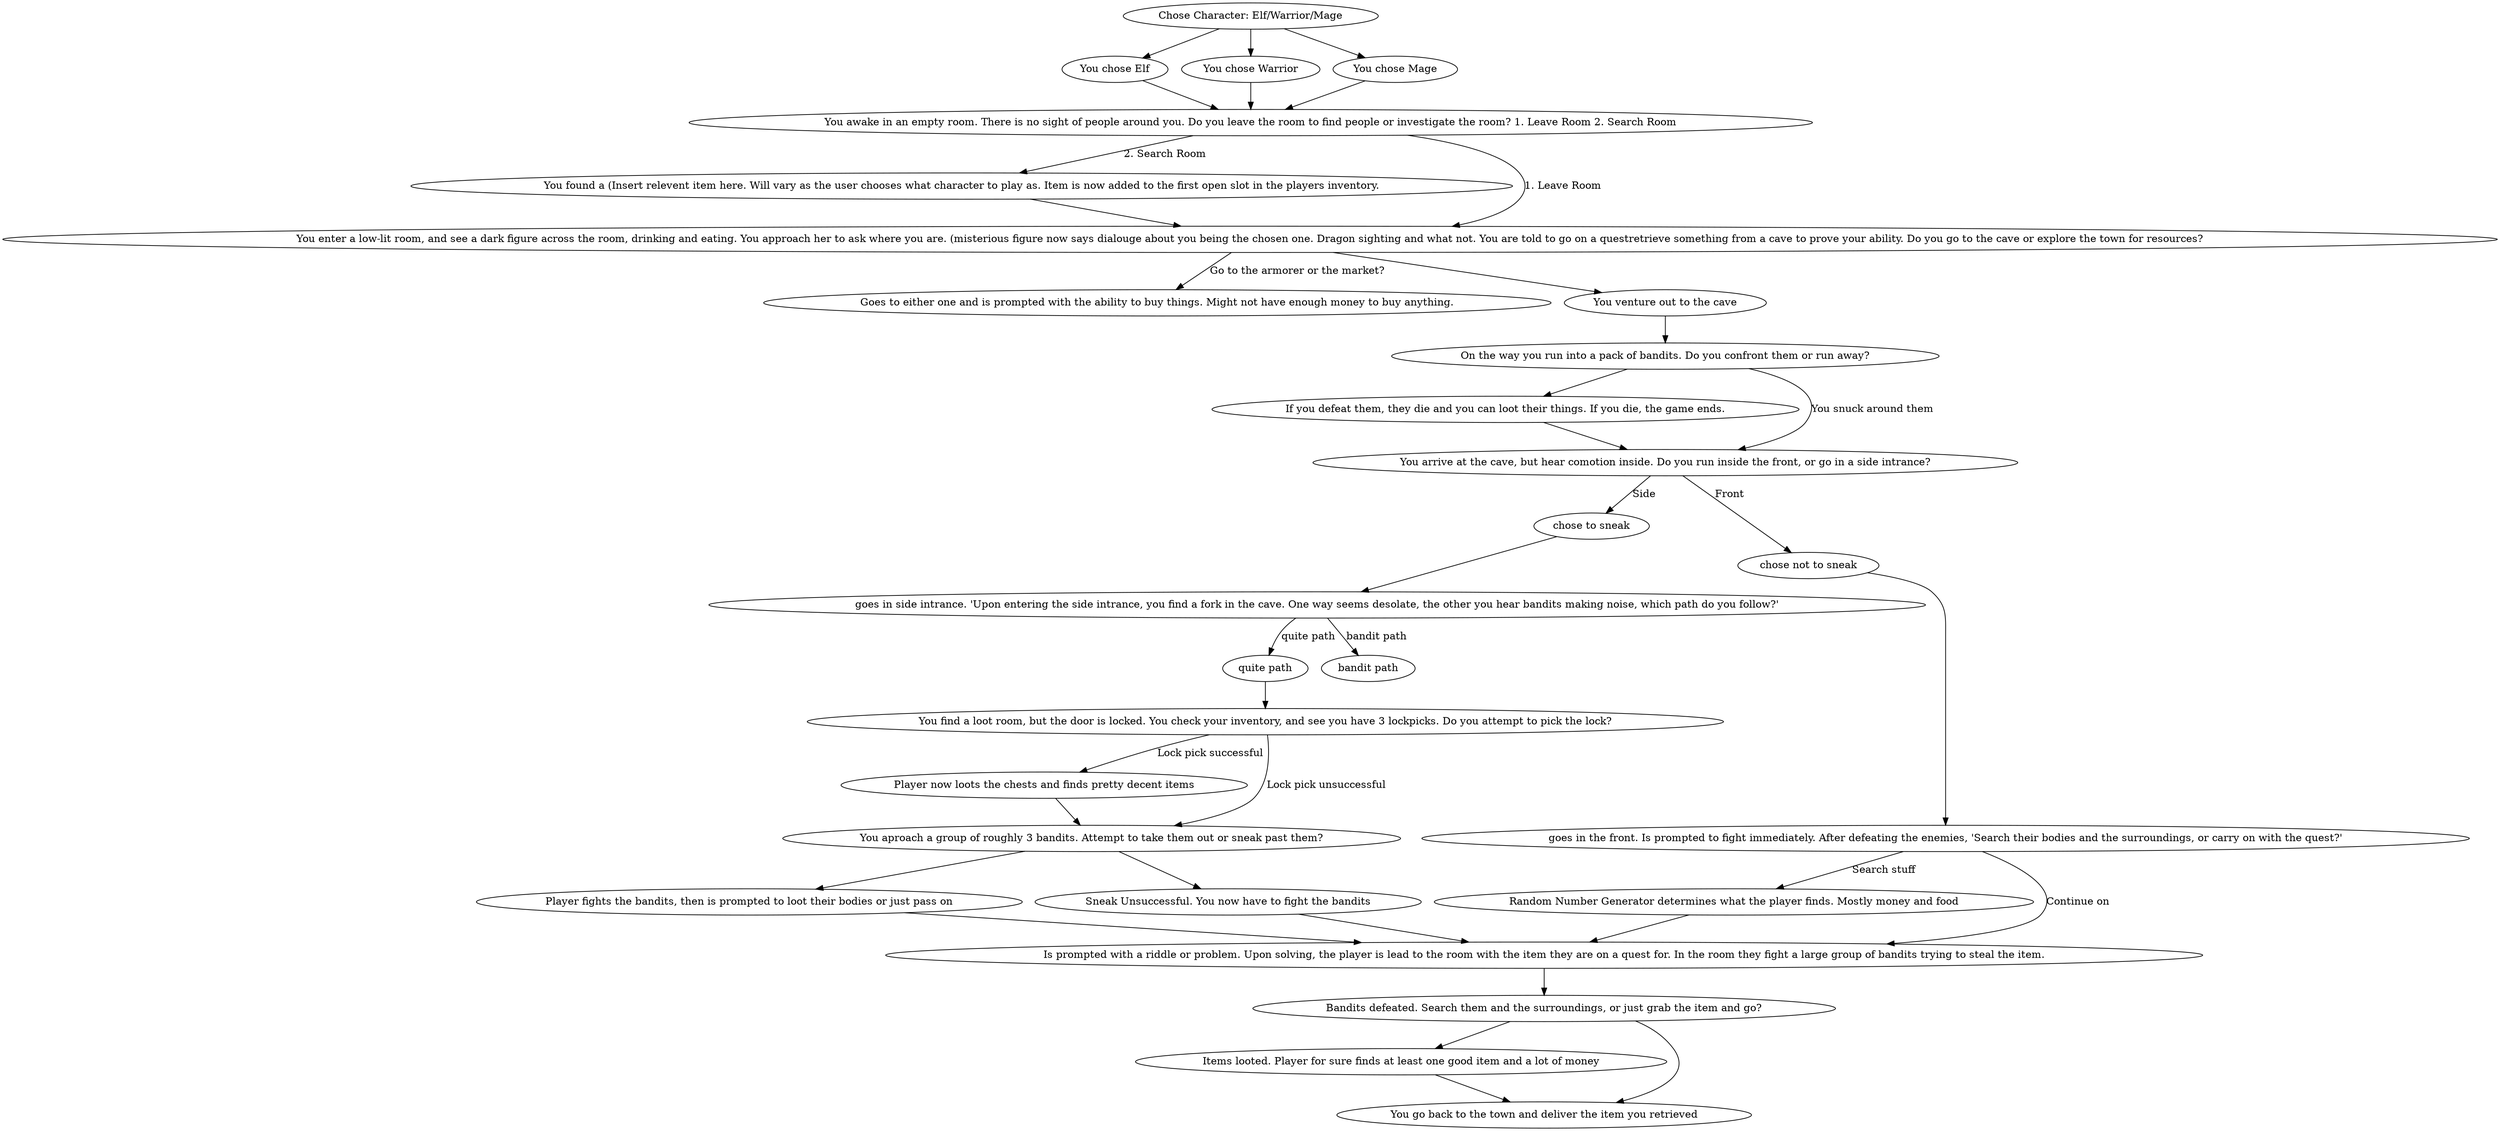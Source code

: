 digraph simple_map {

A [label="Chose Character: Elf/Warrior/Mage"]		//node B
Aa [label="You chose Elf"]		//node E
Ab [label="You chose Warrior"]
Ac [label="You chose Mage"]
B [label="You awake in an empty room. There is no sight of people around you. Do you leave the room to find people or investigate the room? 1. Leave Room 2. Search Room"]
Cb [label="You found a (Insert relevent item here. Will vary as the user chooses what character to play as. Item is now added to the first open slot in the players inventory."]
D [label="You enter a low-lit room, and see a dark figure across the room, drinking and eating. You approach her to ask where you are. (misterious figure now says dialouge about you being the chosen one. Dragon sighting and what not. You are told to go on a questretrieve something from a cave to prove your ability. Do you go to the cave or explore the town for resources?"]
Da [label="Goes to either one and is prompted with the ability to buy things. Might not have enough money to buy anything."]
E [label="You venture out to the cave"]
F [label="On the way you run into a pack of bandits. Do you confront them or run away?"]
Fa [label="If you defeat them, they die and you can loot their things. If you die, the game ends."]
G [label="You arrive at the cave, but hear comotion inside. Do you run inside the front, or go in a side intrance?"]
//----------------------------------------------------
//After chosing to go in the side or the front, the story branches off distinctly. I will now deviate from the original A -> B pattern, and make it A1 -> B1 and A2 -> B2, 1 meaning sneak and 2 meaning the oposite.
//----------------------------------------------------
A1 [label="chose to sneak"]
B1 [label="goes in side intrance. 'Upon entering the side intrance, you find a fork in the cave. One way seems desolate, the other you hear bandits making noise, which path do you follow?'"]
Ca1 [label="quite path"]
Da1 [label="You find a loot room, but the door is locked. You check your inventory, and see you have 3 lockpicks. Do you attempt to pick the lock?"]
Ea1 [label="Player now loots the chests and finds pretty decent items"]
Cb1 [label="bandit path"]
F1 [label="You aproach a group of roughly 3 bandits. Attempt to take them out or sneak past them?"]
Ga1 [label="Player fights the bandits, then is prompted to loot their bodies or just pass on"]
Gb1 [label="Sneak Unsuccessful. You now have to fight the bandits"]

//----------------------------------------------------
A2 [label="chose not to sneak"]
B2 [label="goes in the front. Is prompted to fight immediately. After defeating the enemies, 'Search their bodies and the surroundings, or carry on with the quest?'"]
Ca2 [label="Random Number Generator determines what the player finds. Mostly money and food"]
Cb2 [label="Is prompted with a riddle or problem. Upon solving, the player is lead to the room with the item they are on a quest for. In the room they fight a large group of bandits trying to steal the item."]
D2 [label="Bandits defeated. Search them and the surroundings, or just grab the item and go?"]
Ea2 [label="Items looted. Player for sure finds at least one good item and a lot of money"]
F2 [label="You go back to the town and deliver the item you retrieved"]


A -> Aa
A -> Ab
A -> Ac
Aa -> B
Ab -> B
Ac -> B
B -> Cb [label="2. Search Room"]
B -> D [label="1. Leave Room"]
Cb -> D
D -> Da [label="Go to the armorer or the market?"]
D -> E                                                                        
E -> F
F -> Fa
F -> G [label="You snuck around them"]
Fa -> G
//Sneak
G -> A1 [label="Side"]
//Non-Sneak
G -> A2 [label="Front"]

//Part 2 of cave adventure
//Sneak
A1 -> B1
B1 -> Ca1 [label="quite path"]
B1 -> Cb1 [label="bandit path"]
Ca1 -> Da1
Da1 -> Ea1 [label="Lock pick successful"]
Da1 -> F1 [label="Lock pick unsuccessful"]
Ea1 -> F1
F1 -> Ga1
F1 -> Gb1
Ga1 -> Cb2
Gb1 -> Cb2
//End Sneak

//Non-Sneak
A2 -> B2
B2 -> Ca2 [label="Search stuff"]
B2 -> Cb2 [label="Continue on"]
Ca2 -> Cb2
Cb2 -> D2
D2 -> Ea2
D2 -> F2
Ea2 -> F2
//End Non-Sneak
}
